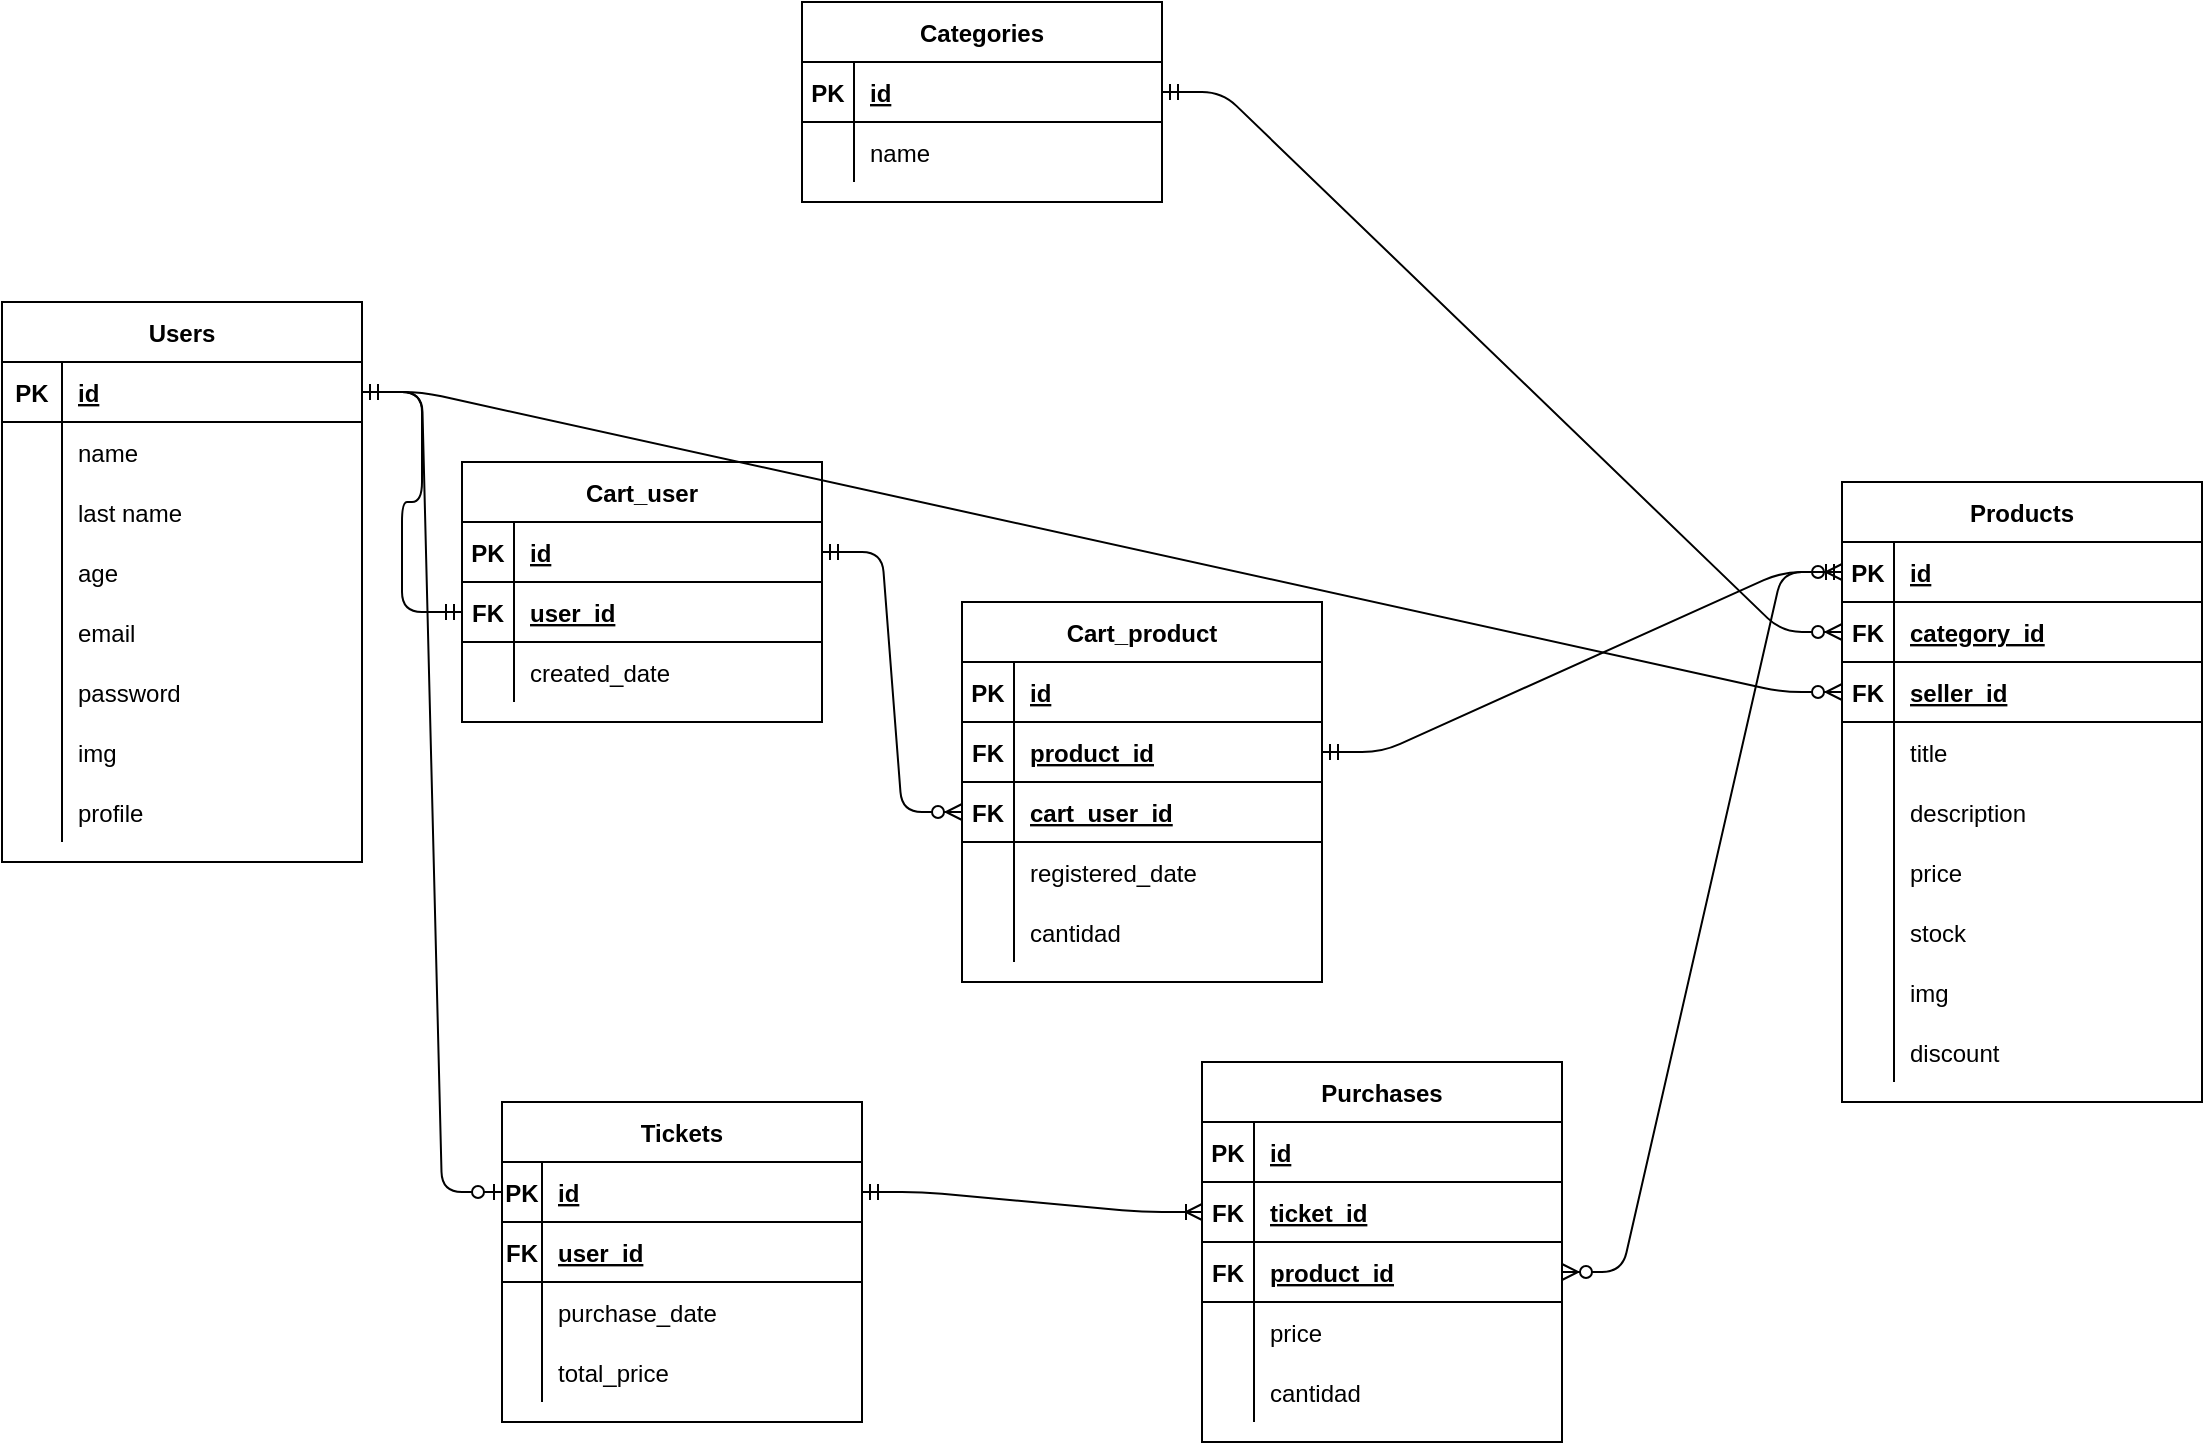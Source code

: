 <mxfile version="14.6.13" type="device"><diagram id="BDizMoRn0jmRBnhTDlwW" name="Página-1"><mxGraphModel dx="1540" dy="2139" grid="1" gridSize="10" guides="1" tooltips="1" connect="1" arrows="1" fold="1" page="1" pageScale="1" pageWidth="827" pageHeight="1169" math="0" shadow="0"><root><mxCell id="0"/><mxCell id="1" parent="0"/><mxCell id="TSbKXFSLGZrdtwRg3_cw-1" value="Users" style="shape=table;startSize=30;container=1;collapsible=1;childLayout=tableLayout;fixedRows=1;rowLines=0;fontStyle=1;align=center;resizeLast=1;" vertex="1" parent="1"><mxGeometry x="60" width="180" height="280" as="geometry"/></mxCell><mxCell id="TSbKXFSLGZrdtwRg3_cw-2" value="" style="shape=partialRectangle;collapsible=0;dropTarget=0;pointerEvents=0;fillColor=none;top=0;left=0;bottom=1;right=0;points=[[0,0.5],[1,0.5]];portConstraint=eastwest;" vertex="1" parent="TSbKXFSLGZrdtwRg3_cw-1"><mxGeometry y="30" width="180" height="30" as="geometry"/></mxCell><mxCell id="TSbKXFSLGZrdtwRg3_cw-3" value="PK" style="shape=partialRectangle;connectable=0;fillColor=none;top=0;left=0;bottom=0;right=0;fontStyle=1;overflow=hidden;" vertex="1" parent="TSbKXFSLGZrdtwRg3_cw-2"><mxGeometry width="30" height="30" as="geometry"/></mxCell><mxCell id="TSbKXFSLGZrdtwRg3_cw-4" value="id" style="shape=partialRectangle;connectable=0;fillColor=none;top=0;left=0;bottom=0;right=0;align=left;spacingLeft=6;fontStyle=5;overflow=hidden;" vertex="1" parent="TSbKXFSLGZrdtwRg3_cw-2"><mxGeometry x="30" width="150" height="30" as="geometry"/></mxCell><mxCell id="TSbKXFSLGZrdtwRg3_cw-5" value="" style="shape=partialRectangle;collapsible=0;dropTarget=0;pointerEvents=0;fillColor=none;top=0;left=0;bottom=0;right=0;points=[[0,0.5],[1,0.5]];portConstraint=eastwest;" vertex="1" parent="TSbKXFSLGZrdtwRg3_cw-1"><mxGeometry y="60" width="180" height="30" as="geometry"/></mxCell><mxCell id="TSbKXFSLGZrdtwRg3_cw-6" value="" style="shape=partialRectangle;connectable=0;fillColor=none;top=0;left=0;bottom=0;right=0;editable=1;overflow=hidden;" vertex="1" parent="TSbKXFSLGZrdtwRg3_cw-5"><mxGeometry width="30" height="30" as="geometry"/></mxCell><mxCell id="TSbKXFSLGZrdtwRg3_cw-7" value="name" style="shape=partialRectangle;connectable=0;fillColor=none;top=0;left=0;bottom=0;right=0;align=left;spacingLeft=6;overflow=hidden;" vertex="1" parent="TSbKXFSLGZrdtwRg3_cw-5"><mxGeometry x="30" width="150" height="30" as="geometry"/></mxCell><mxCell id="TSbKXFSLGZrdtwRg3_cw-8" value="" style="shape=partialRectangle;collapsible=0;dropTarget=0;pointerEvents=0;fillColor=none;top=0;left=0;bottom=0;right=0;points=[[0,0.5],[1,0.5]];portConstraint=eastwest;" vertex="1" parent="TSbKXFSLGZrdtwRg3_cw-1"><mxGeometry y="90" width="180" height="30" as="geometry"/></mxCell><mxCell id="TSbKXFSLGZrdtwRg3_cw-9" value="" style="shape=partialRectangle;connectable=0;fillColor=none;top=0;left=0;bottom=0;right=0;editable=1;overflow=hidden;" vertex="1" parent="TSbKXFSLGZrdtwRg3_cw-8"><mxGeometry width="30" height="30" as="geometry"/></mxCell><mxCell id="TSbKXFSLGZrdtwRg3_cw-10" value="last name" style="shape=partialRectangle;connectable=0;fillColor=none;top=0;left=0;bottom=0;right=0;align=left;spacingLeft=6;overflow=hidden;" vertex="1" parent="TSbKXFSLGZrdtwRg3_cw-8"><mxGeometry x="30" width="150" height="30" as="geometry"/></mxCell><mxCell id="TSbKXFSLGZrdtwRg3_cw-11" value="" style="shape=partialRectangle;collapsible=0;dropTarget=0;pointerEvents=0;fillColor=none;top=0;left=0;bottom=0;right=0;points=[[0,0.5],[1,0.5]];portConstraint=eastwest;" vertex="1" parent="TSbKXFSLGZrdtwRg3_cw-1"><mxGeometry y="120" width="180" height="30" as="geometry"/></mxCell><mxCell id="TSbKXFSLGZrdtwRg3_cw-12" value="" style="shape=partialRectangle;connectable=0;fillColor=none;top=0;left=0;bottom=0;right=0;editable=1;overflow=hidden;" vertex="1" parent="TSbKXFSLGZrdtwRg3_cw-11"><mxGeometry width="30" height="30" as="geometry"/></mxCell><mxCell id="TSbKXFSLGZrdtwRg3_cw-13" value="age" style="shape=partialRectangle;connectable=0;fillColor=none;top=0;left=0;bottom=0;right=0;align=left;spacingLeft=6;overflow=hidden;" vertex="1" parent="TSbKXFSLGZrdtwRg3_cw-11"><mxGeometry x="30" width="150" height="30" as="geometry"/></mxCell><mxCell id="TSbKXFSLGZrdtwRg3_cw-14" value="" style="shape=partialRectangle;collapsible=0;dropTarget=0;pointerEvents=0;fillColor=none;top=0;left=0;bottom=0;right=0;points=[[0,0.5],[1,0.5]];portConstraint=eastwest;" vertex="1" parent="TSbKXFSLGZrdtwRg3_cw-1"><mxGeometry y="150" width="180" height="30" as="geometry"/></mxCell><mxCell id="TSbKXFSLGZrdtwRg3_cw-15" value="" style="shape=partialRectangle;connectable=0;fillColor=none;top=0;left=0;bottom=0;right=0;editable=1;overflow=hidden;" vertex="1" parent="TSbKXFSLGZrdtwRg3_cw-14"><mxGeometry width="30" height="30" as="geometry"/></mxCell><mxCell id="TSbKXFSLGZrdtwRg3_cw-16" value="email" style="shape=partialRectangle;connectable=0;fillColor=none;top=0;left=0;bottom=0;right=0;align=left;spacingLeft=6;overflow=hidden;" vertex="1" parent="TSbKXFSLGZrdtwRg3_cw-14"><mxGeometry x="30" width="150" height="30" as="geometry"/></mxCell><mxCell id="TSbKXFSLGZrdtwRg3_cw-17" value="" style="shape=partialRectangle;collapsible=0;dropTarget=0;pointerEvents=0;fillColor=none;top=0;left=0;bottom=0;right=0;points=[[0,0.5],[1,0.5]];portConstraint=eastwest;" vertex="1" parent="TSbKXFSLGZrdtwRg3_cw-1"><mxGeometry y="180" width="180" height="30" as="geometry"/></mxCell><mxCell id="TSbKXFSLGZrdtwRg3_cw-18" value="" style="shape=partialRectangle;connectable=0;fillColor=none;top=0;left=0;bottom=0;right=0;editable=1;overflow=hidden;" vertex="1" parent="TSbKXFSLGZrdtwRg3_cw-17"><mxGeometry width="30" height="30" as="geometry"/></mxCell><mxCell id="TSbKXFSLGZrdtwRg3_cw-19" value="password" style="shape=partialRectangle;connectable=0;fillColor=none;top=0;left=0;bottom=0;right=0;align=left;spacingLeft=6;overflow=hidden;" vertex="1" parent="TSbKXFSLGZrdtwRg3_cw-17"><mxGeometry x="30" width="150" height="30" as="geometry"/></mxCell><mxCell id="TSbKXFSLGZrdtwRg3_cw-20" value="" style="shape=partialRectangle;collapsible=0;dropTarget=0;pointerEvents=0;fillColor=none;top=0;left=0;bottom=0;right=0;points=[[0,0.5],[1,0.5]];portConstraint=eastwest;" vertex="1" parent="TSbKXFSLGZrdtwRg3_cw-1"><mxGeometry y="210" width="180" height="30" as="geometry"/></mxCell><mxCell id="TSbKXFSLGZrdtwRg3_cw-21" value="" style="shape=partialRectangle;connectable=0;fillColor=none;top=0;left=0;bottom=0;right=0;editable=1;overflow=hidden;" vertex="1" parent="TSbKXFSLGZrdtwRg3_cw-20"><mxGeometry width="30" height="30" as="geometry"/></mxCell><mxCell id="TSbKXFSLGZrdtwRg3_cw-22" value="img" style="shape=partialRectangle;connectable=0;fillColor=none;top=0;left=0;bottom=0;right=0;align=left;spacingLeft=6;overflow=hidden;" vertex="1" parent="TSbKXFSLGZrdtwRg3_cw-20"><mxGeometry x="30" width="150" height="30" as="geometry"/></mxCell><mxCell id="TSbKXFSLGZrdtwRg3_cw-23" value="" style="shape=partialRectangle;collapsible=0;dropTarget=0;pointerEvents=0;fillColor=none;top=0;left=0;bottom=0;right=0;points=[[0,0.5],[1,0.5]];portConstraint=eastwest;" vertex="1" parent="TSbKXFSLGZrdtwRg3_cw-1"><mxGeometry y="240" width="180" height="30" as="geometry"/></mxCell><mxCell id="TSbKXFSLGZrdtwRg3_cw-24" value="" style="shape=partialRectangle;connectable=0;fillColor=none;top=0;left=0;bottom=0;right=0;editable=1;overflow=hidden;" vertex="1" parent="TSbKXFSLGZrdtwRg3_cw-23"><mxGeometry width="30" height="30" as="geometry"/></mxCell><mxCell id="TSbKXFSLGZrdtwRg3_cw-25" value="profile" style="shape=partialRectangle;connectable=0;fillColor=none;top=0;left=0;bottom=0;right=0;align=left;spacingLeft=6;overflow=hidden;" vertex="1" parent="TSbKXFSLGZrdtwRg3_cw-23"><mxGeometry x="30" width="150" height="30" as="geometry"/></mxCell><mxCell id="TSbKXFSLGZrdtwRg3_cw-26" value="Products" style="shape=table;startSize=30;container=1;collapsible=1;childLayout=tableLayout;fixedRows=1;rowLines=0;fontStyle=1;align=center;resizeLast=1;" vertex="1" parent="1"><mxGeometry x="980" y="90" width="180" height="310" as="geometry"/></mxCell><mxCell id="TSbKXFSLGZrdtwRg3_cw-27" value="" style="shape=partialRectangle;collapsible=0;dropTarget=0;pointerEvents=0;fillColor=none;top=0;left=0;bottom=1;right=0;points=[[0,0.5],[1,0.5]];portConstraint=eastwest;" vertex="1" parent="TSbKXFSLGZrdtwRg3_cw-26"><mxGeometry y="30" width="180" height="30" as="geometry"/></mxCell><mxCell id="TSbKXFSLGZrdtwRg3_cw-28" value="PK" style="shape=partialRectangle;connectable=0;fillColor=none;top=0;left=0;bottom=0;right=0;fontStyle=1;overflow=hidden;" vertex="1" parent="TSbKXFSLGZrdtwRg3_cw-27"><mxGeometry width="26" height="30" as="geometry"/></mxCell><mxCell id="TSbKXFSLGZrdtwRg3_cw-29" value="id" style="shape=partialRectangle;connectable=0;fillColor=none;top=0;left=0;bottom=0;right=0;align=left;spacingLeft=6;fontStyle=5;overflow=hidden;" vertex="1" parent="TSbKXFSLGZrdtwRg3_cw-27"><mxGeometry x="26" width="154" height="30" as="geometry"/></mxCell><mxCell id="TSbKXFSLGZrdtwRg3_cw-89" value="" style="shape=partialRectangle;collapsible=0;dropTarget=0;pointerEvents=0;fillColor=none;top=0;left=0;bottom=1;right=0;points=[[0,0.5],[1,0.5]];portConstraint=eastwest;" vertex="1" parent="TSbKXFSLGZrdtwRg3_cw-26"><mxGeometry y="60" width="180" height="30" as="geometry"/></mxCell><mxCell id="TSbKXFSLGZrdtwRg3_cw-90" value="FK" style="shape=partialRectangle;connectable=0;fillColor=none;top=0;left=0;bottom=0;right=0;fontStyle=1;overflow=hidden;" vertex="1" parent="TSbKXFSLGZrdtwRg3_cw-89"><mxGeometry width="26" height="30" as="geometry"/></mxCell><mxCell id="TSbKXFSLGZrdtwRg3_cw-91" value="category_id" style="shape=partialRectangle;connectable=0;fillColor=none;top=0;left=0;bottom=0;right=0;align=left;spacingLeft=6;fontStyle=5;overflow=hidden;" vertex="1" parent="TSbKXFSLGZrdtwRg3_cw-89"><mxGeometry x="26" width="154" height="30" as="geometry"/></mxCell><mxCell id="TSbKXFSLGZrdtwRg3_cw-111" value="" style="shape=partialRectangle;collapsible=0;dropTarget=0;pointerEvents=0;fillColor=none;top=0;left=0;bottom=1;right=0;points=[[0,0.5],[1,0.5]];portConstraint=eastwest;" vertex="1" parent="TSbKXFSLGZrdtwRg3_cw-26"><mxGeometry y="90" width="180" height="30" as="geometry"/></mxCell><mxCell id="TSbKXFSLGZrdtwRg3_cw-112" value="FK" style="shape=partialRectangle;connectable=0;fillColor=none;top=0;left=0;bottom=0;right=0;fontStyle=1;overflow=hidden;" vertex="1" parent="TSbKXFSLGZrdtwRg3_cw-111"><mxGeometry width="26" height="30" as="geometry"/></mxCell><mxCell id="TSbKXFSLGZrdtwRg3_cw-113" value="seller_id" style="shape=partialRectangle;connectable=0;fillColor=none;top=0;left=0;bottom=0;right=0;align=left;spacingLeft=6;fontStyle=5;overflow=hidden;" vertex="1" parent="TSbKXFSLGZrdtwRg3_cw-111"><mxGeometry x="26" width="154" height="30" as="geometry"/></mxCell><mxCell id="TSbKXFSLGZrdtwRg3_cw-30" value="" style="shape=partialRectangle;collapsible=0;dropTarget=0;pointerEvents=0;fillColor=none;top=0;left=0;bottom=0;right=0;points=[[0,0.5],[1,0.5]];portConstraint=eastwest;" vertex="1" parent="TSbKXFSLGZrdtwRg3_cw-26"><mxGeometry y="120" width="180" height="30" as="geometry"/></mxCell><mxCell id="TSbKXFSLGZrdtwRg3_cw-31" value="" style="shape=partialRectangle;connectable=0;fillColor=none;top=0;left=0;bottom=0;right=0;editable=1;overflow=hidden;" vertex="1" parent="TSbKXFSLGZrdtwRg3_cw-30"><mxGeometry width="26" height="30" as="geometry"/></mxCell><mxCell id="TSbKXFSLGZrdtwRg3_cw-32" value="title" style="shape=partialRectangle;connectable=0;fillColor=none;top=0;left=0;bottom=0;right=0;align=left;spacingLeft=6;overflow=hidden;" vertex="1" parent="TSbKXFSLGZrdtwRg3_cw-30"><mxGeometry x="26" width="154" height="30" as="geometry"/></mxCell><mxCell id="TSbKXFSLGZrdtwRg3_cw-33" value="" style="shape=partialRectangle;collapsible=0;dropTarget=0;pointerEvents=0;fillColor=none;top=0;left=0;bottom=0;right=0;points=[[0,0.5],[1,0.5]];portConstraint=eastwest;" vertex="1" parent="TSbKXFSLGZrdtwRg3_cw-26"><mxGeometry y="150" width="180" height="30" as="geometry"/></mxCell><mxCell id="TSbKXFSLGZrdtwRg3_cw-34" value="" style="shape=partialRectangle;connectable=0;fillColor=none;top=0;left=0;bottom=0;right=0;editable=1;overflow=hidden;" vertex="1" parent="TSbKXFSLGZrdtwRg3_cw-33"><mxGeometry width="26" height="30" as="geometry"/></mxCell><mxCell id="TSbKXFSLGZrdtwRg3_cw-35" value="description" style="shape=partialRectangle;connectable=0;fillColor=none;top=0;left=0;bottom=0;right=0;align=left;spacingLeft=6;overflow=hidden;" vertex="1" parent="TSbKXFSLGZrdtwRg3_cw-33"><mxGeometry x="26" width="154" height="30" as="geometry"/></mxCell><mxCell id="TSbKXFSLGZrdtwRg3_cw-36" value="" style="shape=partialRectangle;collapsible=0;dropTarget=0;pointerEvents=0;fillColor=none;top=0;left=0;bottom=0;right=0;points=[[0,0.5],[1,0.5]];portConstraint=eastwest;" vertex="1" parent="TSbKXFSLGZrdtwRg3_cw-26"><mxGeometry y="180" width="180" height="30" as="geometry"/></mxCell><mxCell id="TSbKXFSLGZrdtwRg3_cw-37" value="" style="shape=partialRectangle;connectable=0;fillColor=none;top=0;left=0;bottom=0;right=0;editable=1;overflow=hidden;" vertex="1" parent="TSbKXFSLGZrdtwRg3_cw-36"><mxGeometry width="26" height="30" as="geometry"/></mxCell><mxCell id="TSbKXFSLGZrdtwRg3_cw-38" value="price" style="shape=partialRectangle;connectable=0;fillColor=none;top=0;left=0;bottom=0;right=0;align=left;spacingLeft=6;overflow=hidden;" vertex="1" parent="TSbKXFSLGZrdtwRg3_cw-36"><mxGeometry x="26" width="154" height="30" as="geometry"/></mxCell><mxCell id="TSbKXFSLGZrdtwRg3_cw-39" value="" style="shape=partialRectangle;collapsible=0;dropTarget=0;pointerEvents=0;fillColor=none;top=0;left=0;bottom=0;right=0;points=[[0,0.5],[1,0.5]];portConstraint=eastwest;" vertex="1" parent="TSbKXFSLGZrdtwRg3_cw-26"><mxGeometry y="210" width="180" height="30" as="geometry"/></mxCell><mxCell id="TSbKXFSLGZrdtwRg3_cw-40" value="" style="shape=partialRectangle;connectable=0;fillColor=none;top=0;left=0;bottom=0;right=0;editable=1;overflow=hidden;" vertex="1" parent="TSbKXFSLGZrdtwRg3_cw-39"><mxGeometry width="26" height="30" as="geometry"/></mxCell><mxCell id="TSbKXFSLGZrdtwRg3_cw-41" value="stock" style="shape=partialRectangle;connectable=0;fillColor=none;top=0;left=0;bottom=0;right=0;align=left;spacingLeft=6;overflow=hidden;" vertex="1" parent="TSbKXFSLGZrdtwRg3_cw-39"><mxGeometry x="26" width="154" height="30" as="geometry"/></mxCell><mxCell id="TSbKXFSLGZrdtwRg3_cw-42" value="" style="shape=partialRectangle;collapsible=0;dropTarget=0;pointerEvents=0;fillColor=none;top=0;left=0;bottom=0;right=0;points=[[0,0.5],[1,0.5]];portConstraint=eastwest;" vertex="1" parent="TSbKXFSLGZrdtwRg3_cw-26"><mxGeometry y="240" width="180" height="30" as="geometry"/></mxCell><mxCell id="TSbKXFSLGZrdtwRg3_cw-43" value="" style="shape=partialRectangle;connectable=0;fillColor=none;top=0;left=0;bottom=0;right=0;editable=1;overflow=hidden;" vertex="1" parent="TSbKXFSLGZrdtwRg3_cw-42"><mxGeometry width="26" height="30" as="geometry"/></mxCell><mxCell id="TSbKXFSLGZrdtwRg3_cw-44" value="img" style="shape=partialRectangle;connectable=0;fillColor=none;top=0;left=0;bottom=0;right=0;align=left;spacingLeft=6;overflow=hidden;" vertex="1" parent="TSbKXFSLGZrdtwRg3_cw-42"><mxGeometry x="26" width="154" height="30" as="geometry"/></mxCell><mxCell id="TSbKXFSLGZrdtwRg3_cw-45" value="" style="shape=partialRectangle;collapsible=0;dropTarget=0;pointerEvents=0;fillColor=none;top=0;left=0;bottom=0;right=0;points=[[0,0.5],[1,0.5]];portConstraint=eastwest;" vertex="1" parent="TSbKXFSLGZrdtwRg3_cw-26"><mxGeometry y="270" width="180" height="30" as="geometry"/></mxCell><mxCell id="TSbKXFSLGZrdtwRg3_cw-46" value="" style="shape=partialRectangle;connectable=0;fillColor=none;top=0;left=0;bottom=0;right=0;editable=1;overflow=hidden;" vertex="1" parent="TSbKXFSLGZrdtwRg3_cw-45"><mxGeometry width="26" height="30" as="geometry"/></mxCell><mxCell id="TSbKXFSLGZrdtwRg3_cw-47" value="discount" style="shape=partialRectangle;connectable=0;fillColor=none;top=0;left=0;bottom=0;right=0;align=left;spacingLeft=6;overflow=hidden;" vertex="1" parent="TSbKXFSLGZrdtwRg3_cw-45"><mxGeometry x="26" width="154" height="30" as="geometry"/></mxCell><mxCell id="TSbKXFSLGZrdtwRg3_cw-54" value="Categories" style="shape=table;startSize=30;container=1;collapsible=1;childLayout=tableLayout;fixedRows=1;rowLines=0;fontStyle=1;align=center;resizeLast=1;" vertex="1" parent="1"><mxGeometry x="460" y="-150" width="180" height="100" as="geometry"/></mxCell><mxCell id="TSbKXFSLGZrdtwRg3_cw-55" value="" style="shape=partialRectangle;collapsible=0;dropTarget=0;pointerEvents=0;fillColor=none;top=0;left=0;bottom=1;right=0;points=[[0,0.5],[1,0.5]];portConstraint=eastwest;" vertex="1" parent="TSbKXFSLGZrdtwRg3_cw-54"><mxGeometry y="30" width="180" height="30" as="geometry"/></mxCell><mxCell id="TSbKXFSLGZrdtwRg3_cw-56" value="PK" style="shape=partialRectangle;connectable=0;fillColor=none;top=0;left=0;bottom=0;right=0;fontStyle=1;overflow=hidden;" vertex="1" parent="TSbKXFSLGZrdtwRg3_cw-55"><mxGeometry width="26" height="30" as="geometry"/></mxCell><mxCell id="TSbKXFSLGZrdtwRg3_cw-57" value="id" style="shape=partialRectangle;connectable=0;fillColor=none;top=0;left=0;bottom=0;right=0;align=left;spacingLeft=6;fontStyle=5;overflow=hidden;" vertex="1" parent="TSbKXFSLGZrdtwRg3_cw-55"><mxGeometry x="26" width="154" height="30" as="geometry"/></mxCell><mxCell id="TSbKXFSLGZrdtwRg3_cw-58" value="" style="shape=partialRectangle;collapsible=0;dropTarget=0;pointerEvents=0;fillColor=none;top=0;left=0;bottom=0;right=0;points=[[0,0.5],[1,0.5]];portConstraint=eastwest;" vertex="1" parent="TSbKXFSLGZrdtwRg3_cw-54"><mxGeometry y="60" width="180" height="30" as="geometry"/></mxCell><mxCell id="TSbKXFSLGZrdtwRg3_cw-59" value="" style="shape=partialRectangle;connectable=0;fillColor=none;top=0;left=0;bottom=0;right=0;editable=1;overflow=hidden;" vertex="1" parent="TSbKXFSLGZrdtwRg3_cw-58"><mxGeometry width="26" height="30" as="geometry"/></mxCell><mxCell id="TSbKXFSLGZrdtwRg3_cw-60" value="name" style="shape=partialRectangle;connectable=0;fillColor=none;top=0;left=0;bottom=0;right=0;align=left;spacingLeft=6;overflow=hidden;" vertex="1" parent="TSbKXFSLGZrdtwRg3_cw-58"><mxGeometry x="26" width="154" height="30" as="geometry"/></mxCell><mxCell id="TSbKXFSLGZrdtwRg3_cw-76" value="Cart_user" style="shape=table;startSize=30;container=1;collapsible=1;childLayout=tableLayout;fixedRows=1;rowLines=0;fontStyle=1;align=center;resizeLast=1;" vertex="1" parent="1"><mxGeometry x="290" y="80" width="180" height="130" as="geometry"/></mxCell><mxCell id="TSbKXFSLGZrdtwRg3_cw-77" value="" style="shape=partialRectangle;collapsible=0;dropTarget=0;pointerEvents=0;fillColor=none;top=0;left=0;bottom=1;right=0;points=[[0,0.5],[1,0.5]];portConstraint=eastwest;" vertex="1" parent="TSbKXFSLGZrdtwRg3_cw-76"><mxGeometry y="30" width="180" height="30" as="geometry"/></mxCell><mxCell id="TSbKXFSLGZrdtwRg3_cw-78" value="PK" style="shape=partialRectangle;connectable=0;fillColor=none;top=0;left=0;bottom=0;right=0;fontStyle=1;overflow=hidden;" vertex="1" parent="TSbKXFSLGZrdtwRg3_cw-77"><mxGeometry width="26" height="30" as="geometry"/></mxCell><mxCell id="TSbKXFSLGZrdtwRg3_cw-79" value="id" style="shape=partialRectangle;connectable=0;fillColor=none;top=0;left=0;bottom=0;right=0;align=left;spacingLeft=6;fontStyle=5;overflow=hidden;" vertex="1" parent="TSbKXFSLGZrdtwRg3_cw-77"><mxGeometry x="26" width="154" height="30" as="geometry"/></mxCell><mxCell id="TSbKXFSLGZrdtwRg3_cw-83" value="" style="shape=partialRectangle;collapsible=0;dropTarget=0;pointerEvents=0;fillColor=none;top=0;left=0;bottom=1;right=0;points=[[0,0.5],[1,0.5]];portConstraint=eastwest;" vertex="1" parent="TSbKXFSLGZrdtwRg3_cw-76"><mxGeometry y="60" width="180" height="30" as="geometry"/></mxCell><mxCell id="TSbKXFSLGZrdtwRg3_cw-84" value="FK" style="shape=partialRectangle;connectable=0;fillColor=none;top=0;left=0;bottom=0;right=0;fontStyle=1;overflow=hidden;" vertex="1" parent="TSbKXFSLGZrdtwRg3_cw-83"><mxGeometry width="26" height="30" as="geometry"/></mxCell><mxCell id="TSbKXFSLGZrdtwRg3_cw-85" value="user_id" style="shape=partialRectangle;connectable=0;fillColor=none;top=0;left=0;bottom=0;right=0;align=left;spacingLeft=6;fontStyle=5;overflow=hidden;" vertex="1" parent="TSbKXFSLGZrdtwRg3_cw-83"><mxGeometry x="26" width="154" height="30" as="geometry"/></mxCell><mxCell id="TSbKXFSLGZrdtwRg3_cw-80" value="" style="shape=partialRectangle;collapsible=0;dropTarget=0;pointerEvents=0;fillColor=none;top=0;left=0;bottom=0;right=0;points=[[0,0.5],[1,0.5]];portConstraint=eastwest;" vertex="1" parent="TSbKXFSLGZrdtwRg3_cw-76"><mxGeometry y="90" width="180" height="30" as="geometry"/></mxCell><mxCell id="TSbKXFSLGZrdtwRg3_cw-81" value="" style="shape=partialRectangle;connectable=0;fillColor=none;top=0;left=0;bottom=0;right=0;editable=1;overflow=hidden;" vertex="1" parent="TSbKXFSLGZrdtwRg3_cw-80"><mxGeometry width="26" height="30" as="geometry"/></mxCell><mxCell id="TSbKXFSLGZrdtwRg3_cw-82" value="created_date" style="shape=partialRectangle;connectable=0;fillColor=none;top=0;left=0;bottom=0;right=0;align=left;spacingLeft=6;overflow=hidden;" vertex="1" parent="TSbKXFSLGZrdtwRg3_cw-80"><mxGeometry x="26" width="154" height="30" as="geometry"/></mxCell><mxCell id="TSbKXFSLGZrdtwRg3_cw-92" value="Purchases" style="shape=table;startSize=30;container=1;collapsible=1;childLayout=tableLayout;fixedRows=1;rowLines=0;fontStyle=1;align=center;resizeLast=1;" vertex="1" parent="1"><mxGeometry x="660" y="380" width="180" height="190" as="geometry"/></mxCell><mxCell id="TSbKXFSLGZrdtwRg3_cw-93" value="" style="shape=partialRectangle;collapsible=0;dropTarget=0;pointerEvents=0;fillColor=none;top=0;left=0;bottom=1;right=0;points=[[0,0.5],[1,0.5]];portConstraint=eastwest;" vertex="1" parent="TSbKXFSLGZrdtwRg3_cw-92"><mxGeometry y="30" width="180" height="30" as="geometry"/></mxCell><mxCell id="TSbKXFSLGZrdtwRg3_cw-94" value="PK" style="shape=partialRectangle;connectable=0;fillColor=none;top=0;left=0;bottom=0;right=0;fontStyle=1;overflow=hidden;" vertex="1" parent="TSbKXFSLGZrdtwRg3_cw-93"><mxGeometry width="26" height="30" as="geometry"/></mxCell><mxCell id="TSbKXFSLGZrdtwRg3_cw-95" value="id" style="shape=partialRectangle;connectable=0;fillColor=none;top=0;left=0;bottom=0;right=0;align=left;spacingLeft=6;fontStyle=5;overflow=hidden;" vertex="1" parent="TSbKXFSLGZrdtwRg3_cw-93"><mxGeometry x="26" width="154" height="30" as="geometry"/></mxCell><mxCell id="TSbKXFSLGZrdtwRg3_cw-96" value="" style="shape=partialRectangle;collapsible=0;dropTarget=0;pointerEvents=0;fillColor=none;top=0;left=0;bottom=1;right=0;points=[[0,0.5],[1,0.5]];portConstraint=eastwest;" vertex="1" parent="TSbKXFSLGZrdtwRg3_cw-92"><mxGeometry y="60" width="180" height="30" as="geometry"/></mxCell><mxCell id="TSbKXFSLGZrdtwRg3_cw-97" value="FK" style="shape=partialRectangle;connectable=0;fillColor=none;top=0;left=0;bottom=0;right=0;fontStyle=1;overflow=hidden;" vertex="1" parent="TSbKXFSLGZrdtwRg3_cw-96"><mxGeometry width="26" height="30" as="geometry"/></mxCell><mxCell id="TSbKXFSLGZrdtwRg3_cw-98" value="ticket_id" style="shape=partialRectangle;connectable=0;fillColor=none;top=0;left=0;bottom=0;right=0;align=left;spacingLeft=6;fontStyle=5;overflow=hidden;" vertex="1" parent="TSbKXFSLGZrdtwRg3_cw-96"><mxGeometry x="26" width="154" height="30" as="geometry"/></mxCell><mxCell id="TSbKXFSLGZrdtwRg3_cw-99" value="" style="shape=partialRectangle;collapsible=0;dropTarget=0;pointerEvents=0;fillColor=none;top=0;left=0;bottom=1;right=0;points=[[0,0.5],[1,0.5]];portConstraint=eastwest;" vertex="1" parent="TSbKXFSLGZrdtwRg3_cw-92"><mxGeometry y="90" width="180" height="30" as="geometry"/></mxCell><mxCell id="TSbKXFSLGZrdtwRg3_cw-100" value="FK" style="shape=partialRectangle;connectable=0;fillColor=none;top=0;left=0;bottom=0;right=0;fontStyle=1;overflow=hidden;" vertex="1" parent="TSbKXFSLGZrdtwRg3_cw-99"><mxGeometry width="26" height="30" as="geometry"/></mxCell><mxCell id="TSbKXFSLGZrdtwRg3_cw-101" value="product_id" style="shape=partialRectangle;connectable=0;fillColor=none;top=0;left=0;bottom=0;right=0;align=left;spacingLeft=6;fontStyle=5;overflow=hidden;" vertex="1" parent="TSbKXFSLGZrdtwRg3_cw-99"><mxGeometry x="26" width="154" height="30" as="geometry"/></mxCell><mxCell id="TSbKXFSLGZrdtwRg3_cw-105" value="" style="shape=partialRectangle;collapsible=0;dropTarget=0;pointerEvents=0;fillColor=none;top=0;left=0;bottom=0;right=0;points=[[0,0.5],[1,0.5]];portConstraint=eastwest;" vertex="1" parent="TSbKXFSLGZrdtwRg3_cw-92"><mxGeometry y="120" width="180" height="30" as="geometry"/></mxCell><mxCell id="TSbKXFSLGZrdtwRg3_cw-106" value="" style="shape=partialRectangle;connectable=0;fillColor=none;top=0;left=0;bottom=0;right=0;editable=1;overflow=hidden;" vertex="1" parent="TSbKXFSLGZrdtwRg3_cw-105"><mxGeometry width="26" height="30" as="geometry"/></mxCell><mxCell id="TSbKXFSLGZrdtwRg3_cw-107" value="price" style="shape=partialRectangle;connectable=0;fillColor=none;top=0;left=0;bottom=0;right=0;align=left;spacingLeft=6;overflow=hidden;" vertex="1" parent="TSbKXFSLGZrdtwRg3_cw-105"><mxGeometry x="26" width="154" height="30" as="geometry"/></mxCell><mxCell id="TSbKXFSLGZrdtwRg3_cw-175" value="" style="shape=partialRectangle;collapsible=0;dropTarget=0;pointerEvents=0;fillColor=none;top=0;left=0;bottom=0;right=0;points=[[0,0.5],[1,0.5]];portConstraint=eastwest;" vertex="1" parent="TSbKXFSLGZrdtwRg3_cw-92"><mxGeometry y="150" width="180" height="30" as="geometry"/></mxCell><mxCell id="TSbKXFSLGZrdtwRg3_cw-176" value="" style="shape=partialRectangle;connectable=0;fillColor=none;top=0;left=0;bottom=0;right=0;editable=1;overflow=hidden;" vertex="1" parent="TSbKXFSLGZrdtwRg3_cw-175"><mxGeometry width="26" height="30" as="geometry"/></mxCell><mxCell id="TSbKXFSLGZrdtwRg3_cw-177" value="cantidad" style="shape=partialRectangle;connectable=0;fillColor=none;top=0;left=0;bottom=0;right=0;align=left;spacingLeft=6;overflow=hidden;" vertex="1" parent="TSbKXFSLGZrdtwRg3_cw-175"><mxGeometry x="26" width="154" height="30" as="geometry"/></mxCell><mxCell id="TSbKXFSLGZrdtwRg3_cw-114" value="Tickets" style="shape=table;startSize=30;container=1;collapsible=1;childLayout=tableLayout;fixedRows=1;rowLines=0;fontStyle=1;align=center;resizeLast=1;" vertex="1" parent="1"><mxGeometry x="310" y="400" width="180" height="160" as="geometry"/></mxCell><mxCell id="TSbKXFSLGZrdtwRg3_cw-115" value="" style="shape=partialRectangle;collapsible=0;dropTarget=0;pointerEvents=0;fillColor=none;top=0;left=0;bottom=1;right=0;points=[[0,0.5],[1,0.5]];portConstraint=eastwest;" vertex="1" parent="TSbKXFSLGZrdtwRg3_cw-114"><mxGeometry y="30" width="180" height="30" as="geometry"/></mxCell><mxCell id="TSbKXFSLGZrdtwRg3_cw-116" value="PK" style="shape=partialRectangle;connectable=0;fillColor=none;top=0;left=0;bottom=0;right=0;fontStyle=1;overflow=hidden;" vertex="1" parent="TSbKXFSLGZrdtwRg3_cw-115"><mxGeometry width="20" height="30" as="geometry"/></mxCell><mxCell id="TSbKXFSLGZrdtwRg3_cw-117" value="id" style="shape=partialRectangle;connectable=0;fillColor=none;top=0;left=0;bottom=0;right=0;align=left;spacingLeft=6;fontStyle=5;overflow=hidden;" vertex="1" parent="TSbKXFSLGZrdtwRg3_cw-115"><mxGeometry x="20" width="160" height="30" as="geometry"/></mxCell><mxCell id="TSbKXFSLGZrdtwRg3_cw-118" value="" style="shape=partialRectangle;collapsible=0;dropTarget=0;pointerEvents=0;fillColor=none;top=0;left=0;bottom=1;right=0;points=[[0,0.5],[1,0.5]];portConstraint=eastwest;" vertex="1" parent="TSbKXFSLGZrdtwRg3_cw-114"><mxGeometry y="60" width="180" height="30" as="geometry"/></mxCell><mxCell id="TSbKXFSLGZrdtwRg3_cw-119" value="FK" style="shape=partialRectangle;connectable=0;fillColor=none;top=0;left=0;bottom=0;right=0;fontStyle=1;overflow=hidden;" vertex="1" parent="TSbKXFSLGZrdtwRg3_cw-118"><mxGeometry width="20" height="30" as="geometry"/></mxCell><mxCell id="TSbKXFSLGZrdtwRg3_cw-120" value="user_id" style="shape=partialRectangle;connectable=0;fillColor=none;top=0;left=0;bottom=0;right=0;align=left;spacingLeft=6;fontStyle=5;overflow=hidden;" vertex="1" parent="TSbKXFSLGZrdtwRg3_cw-118"><mxGeometry x="20" width="160" height="30" as="geometry"/></mxCell><mxCell id="TSbKXFSLGZrdtwRg3_cw-124" value="" style="shape=partialRectangle;collapsible=0;dropTarget=0;pointerEvents=0;fillColor=none;top=0;left=0;bottom=0;right=0;points=[[0,0.5],[1,0.5]];portConstraint=eastwest;" vertex="1" parent="TSbKXFSLGZrdtwRg3_cw-114"><mxGeometry y="90" width="180" height="30" as="geometry"/></mxCell><mxCell id="TSbKXFSLGZrdtwRg3_cw-125" value="" style="shape=partialRectangle;connectable=0;fillColor=none;top=0;left=0;bottom=0;right=0;editable=1;overflow=hidden;" vertex="1" parent="TSbKXFSLGZrdtwRg3_cw-124"><mxGeometry width="20" height="30" as="geometry"/></mxCell><mxCell id="TSbKXFSLGZrdtwRg3_cw-126" value="purchase_date" style="shape=partialRectangle;connectable=0;fillColor=none;top=0;left=0;bottom=0;right=0;align=left;spacingLeft=6;overflow=hidden;" vertex="1" parent="TSbKXFSLGZrdtwRg3_cw-124"><mxGeometry x="20" width="160" height="30" as="geometry"/></mxCell><mxCell id="TSbKXFSLGZrdtwRg3_cw-127" value="" style="shape=partialRectangle;collapsible=0;dropTarget=0;pointerEvents=0;fillColor=none;top=0;left=0;bottom=0;right=0;points=[[0,0.5],[1,0.5]];portConstraint=eastwest;" vertex="1" parent="TSbKXFSLGZrdtwRg3_cw-114"><mxGeometry y="120" width="180" height="30" as="geometry"/></mxCell><mxCell id="TSbKXFSLGZrdtwRg3_cw-128" value="" style="shape=partialRectangle;connectable=0;fillColor=none;top=0;left=0;bottom=0;right=0;editable=1;overflow=hidden;" vertex="1" parent="TSbKXFSLGZrdtwRg3_cw-127"><mxGeometry width="20" height="30" as="geometry"/></mxCell><mxCell id="TSbKXFSLGZrdtwRg3_cw-129" value="total_price" style="shape=partialRectangle;connectable=0;fillColor=none;top=0;left=0;bottom=0;right=0;align=left;spacingLeft=6;overflow=hidden;" vertex="1" parent="TSbKXFSLGZrdtwRg3_cw-127"><mxGeometry x="20" width="160" height="30" as="geometry"/></mxCell><mxCell id="TSbKXFSLGZrdtwRg3_cw-131" value="" style="edgeStyle=entityRelationEdgeStyle;fontSize=12;html=1;endArrow=ERzeroToMany;startArrow=ERmandOne;exitX=1;exitY=0.5;exitDx=0;exitDy=0;entryX=0;entryY=0.5;entryDx=0;entryDy=0;" edge="1" parent="1" source="TSbKXFSLGZrdtwRg3_cw-2" target="TSbKXFSLGZrdtwRg3_cw-111"><mxGeometry width="100" height="100" relative="1" as="geometry"><mxPoint x="390" y="310" as="sourcePoint"/><mxPoint x="490" y="210" as="targetPoint"/></mxGeometry></mxCell><mxCell id="TSbKXFSLGZrdtwRg3_cw-132" value="" style="edgeStyle=entityRelationEdgeStyle;fontSize=12;html=1;endArrow=ERzeroToMany;startArrow=ERmandOne;exitX=1;exitY=0.5;exitDx=0;exitDy=0;entryX=0;entryY=0.5;entryDx=0;entryDy=0;" edge="1" parent="1" source="TSbKXFSLGZrdtwRg3_cw-55" target="TSbKXFSLGZrdtwRg3_cw-89"><mxGeometry width="100" height="100" relative="1" as="geometry"><mxPoint x="480" y="10" as="sourcePoint"/><mxPoint x="680" y="-40" as="targetPoint"/></mxGeometry></mxCell><mxCell id="TSbKXFSLGZrdtwRg3_cw-133" value="" style="edgeStyle=entityRelationEdgeStyle;fontSize=12;html=1;endArrow=ERzeroToOne;startArrow=ERmandOne;entryX=0;entryY=0.5;entryDx=0;entryDy=0;exitX=1;exitY=0.5;exitDx=0;exitDy=0;" edge="1" parent="1" source="TSbKXFSLGZrdtwRg3_cw-2" target="TSbKXFSLGZrdtwRg3_cw-115"><mxGeometry width="100" height="100" relative="1" as="geometry"><mxPoint x="280" y="440" as="sourcePoint"/><mxPoint x="380" y="340" as="targetPoint"/></mxGeometry></mxCell><mxCell id="TSbKXFSLGZrdtwRg3_cw-134" value="" style="edgeStyle=entityRelationEdgeStyle;fontSize=12;html=1;endArrow=ERoneToMany;startArrow=ERmandOne;entryX=0;entryY=0.5;entryDx=0;entryDy=0;exitX=1;exitY=0.5;exitDx=0;exitDy=0;" edge="1" parent="1" source="TSbKXFSLGZrdtwRg3_cw-115" target="TSbKXFSLGZrdtwRg3_cw-96"><mxGeometry width="100" height="100" relative="1" as="geometry"><mxPoint x="510" y="325" as="sourcePoint"/><mxPoint x="570" y="480" as="targetPoint"/></mxGeometry></mxCell><mxCell id="TSbKXFSLGZrdtwRg3_cw-135" value="" style="edgeStyle=entityRelationEdgeStyle;fontSize=12;html=1;endArrow=ERmandOne;startArrow=ERmandOne;exitX=1;exitY=0.5;exitDx=0;exitDy=0;entryX=0;entryY=0.5;entryDx=0;entryDy=0;" edge="1" parent="1" source="TSbKXFSLGZrdtwRg3_cw-2" target="TSbKXFSLGZrdtwRg3_cw-83"><mxGeometry width="100" height="100" relative="1" as="geometry"><mxPoint x="410" y="310" as="sourcePoint"/><mxPoint x="510" y="210" as="targetPoint"/></mxGeometry></mxCell><mxCell id="TSbKXFSLGZrdtwRg3_cw-136" value="Cart_product" style="shape=table;startSize=30;container=1;collapsible=1;childLayout=tableLayout;fixedRows=1;rowLines=0;fontStyle=1;align=center;resizeLast=1;" vertex="1" parent="1"><mxGeometry x="540" y="150" width="180" height="190" as="geometry"/></mxCell><mxCell id="TSbKXFSLGZrdtwRg3_cw-137" value="" style="shape=partialRectangle;collapsible=0;dropTarget=0;pointerEvents=0;fillColor=none;top=0;left=0;bottom=1;right=0;points=[[0,0.5],[1,0.5]];portConstraint=eastwest;" vertex="1" parent="TSbKXFSLGZrdtwRg3_cw-136"><mxGeometry y="30" width="180" height="30" as="geometry"/></mxCell><mxCell id="TSbKXFSLGZrdtwRg3_cw-138" value="PK" style="shape=partialRectangle;connectable=0;fillColor=none;top=0;left=0;bottom=0;right=0;fontStyle=1;overflow=hidden;" vertex="1" parent="TSbKXFSLGZrdtwRg3_cw-137"><mxGeometry width="26" height="30" as="geometry"/></mxCell><mxCell id="TSbKXFSLGZrdtwRg3_cw-139" value="id" style="shape=partialRectangle;connectable=0;fillColor=none;top=0;left=0;bottom=0;right=0;align=left;spacingLeft=6;fontStyle=5;overflow=hidden;" vertex="1" parent="TSbKXFSLGZrdtwRg3_cw-137"><mxGeometry x="26" width="154" height="30" as="geometry"/></mxCell><mxCell id="TSbKXFSLGZrdtwRg3_cw-165" value="" style="shape=partialRectangle;collapsible=0;dropTarget=0;pointerEvents=0;fillColor=none;top=0;left=0;bottom=1;right=0;points=[[0,0.5],[1,0.5]];portConstraint=eastwest;" vertex="1" parent="TSbKXFSLGZrdtwRg3_cw-136"><mxGeometry y="60" width="180" height="30" as="geometry"/></mxCell><mxCell id="TSbKXFSLGZrdtwRg3_cw-166" value="FK" style="shape=partialRectangle;connectable=0;fillColor=none;top=0;left=0;bottom=0;right=0;fontStyle=1;overflow=hidden;" vertex="1" parent="TSbKXFSLGZrdtwRg3_cw-165"><mxGeometry width="26" height="30" as="geometry"/></mxCell><mxCell id="TSbKXFSLGZrdtwRg3_cw-167" value="product_id" style="shape=partialRectangle;connectable=0;fillColor=none;top=0;left=0;bottom=0;right=0;align=left;spacingLeft=6;fontStyle=5;overflow=hidden;" vertex="1" parent="TSbKXFSLGZrdtwRg3_cw-165"><mxGeometry x="26" width="154" height="30" as="geometry"/></mxCell><mxCell id="TSbKXFSLGZrdtwRg3_cw-140" value="" style="shape=partialRectangle;collapsible=0;dropTarget=0;pointerEvents=0;fillColor=none;top=0;left=0;bottom=1;right=0;points=[[0,0.5],[1,0.5]];portConstraint=eastwest;" vertex="1" parent="TSbKXFSLGZrdtwRg3_cw-136"><mxGeometry y="90" width="180" height="30" as="geometry"/></mxCell><mxCell id="TSbKXFSLGZrdtwRg3_cw-141" value="FK" style="shape=partialRectangle;connectable=0;fillColor=none;top=0;left=0;bottom=0;right=0;fontStyle=1;overflow=hidden;" vertex="1" parent="TSbKXFSLGZrdtwRg3_cw-140"><mxGeometry width="26" height="30" as="geometry"/></mxCell><mxCell id="TSbKXFSLGZrdtwRg3_cw-142" value="cart_user_id" style="shape=partialRectangle;connectable=0;fillColor=none;top=0;left=0;bottom=0;right=0;align=left;spacingLeft=6;fontStyle=5;overflow=hidden;" vertex="1" parent="TSbKXFSLGZrdtwRg3_cw-140"><mxGeometry x="26" width="154" height="30" as="geometry"/></mxCell><mxCell id="TSbKXFSLGZrdtwRg3_cw-143" value="" style="shape=partialRectangle;collapsible=0;dropTarget=0;pointerEvents=0;fillColor=none;top=0;left=0;bottom=0;right=0;points=[[0,0.5],[1,0.5]];portConstraint=eastwest;" vertex="1" parent="TSbKXFSLGZrdtwRg3_cw-136"><mxGeometry y="120" width="180" height="30" as="geometry"/></mxCell><mxCell id="TSbKXFSLGZrdtwRg3_cw-144" value="" style="shape=partialRectangle;connectable=0;fillColor=none;top=0;left=0;bottom=0;right=0;editable=1;overflow=hidden;" vertex="1" parent="TSbKXFSLGZrdtwRg3_cw-143"><mxGeometry width="26" height="30" as="geometry"/></mxCell><mxCell id="TSbKXFSLGZrdtwRg3_cw-145" value="registered_date" style="shape=partialRectangle;connectable=0;fillColor=none;top=0;left=0;bottom=0;right=0;align=left;spacingLeft=6;overflow=hidden;" vertex="1" parent="TSbKXFSLGZrdtwRg3_cw-143"><mxGeometry x="26" width="154" height="30" as="geometry"/></mxCell><mxCell id="TSbKXFSLGZrdtwRg3_cw-172" value="" style="shape=partialRectangle;collapsible=0;dropTarget=0;pointerEvents=0;fillColor=none;top=0;left=0;bottom=0;right=0;points=[[0,0.5],[1,0.5]];portConstraint=eastwest;" vertex="1" parent="TSbKXFSLGZrdtwRg3_cw-136"><mxGeometry y="150" width="180" height="30" as="geometry"/></mxCell><mxCell id="TSbKXFSLGZrdtwRg3_cw-173" value="" style="shape=partialRectangle;connectable=0;fillColor=none;top=0;left=0;bottom=0;right=0;editable=1;overflow=hidden;" vertex="1" parent="TSbKXFSLGZrdtwRg3_cw-172"><mxGeometry width="26" height="30" as="geometry"/></mxCell><mxCell id="TSbKXFSLGZrdtwRg3_cw-174" value="cantidad" style="shape=partialRectangle;connectable=0;fillColor=none;top=0;left=0;bottom=0;right=0;align=left;spacingLeft=6;overflow=hidden;" vertex="1" parent="TSbKXFSLGZrdtwRg3_cw-172"><mxGeometry x="26" width="154" height="30" as="geometry"/></mxCell><mxCell id="TSbKXFSLGZrdtwRg3_cw-169" value="" style="edgeStyle=entityRelationEdgeStyle;fontSize=12;html=1;endArrow=ERzeroToMany;startArrow=ERmandOne;exitX=1;exitY=0.5;exitDx=0;exitDy=0;entryX=0;entryY=0.5;entryDx=0;entryDy=0;" edge="1" parent="1" source="TSbKXFSLGZrdtwRg3_cw-165" target="TSbKXFSLGZrdtwRg3_cw-27"><mxGeometry width="100" height="100" relative="1" as="geometry"><mxPoint x="600" y="280" as="sourcePoint"/><mxPoint x="700" y="180" as="targetPoint"/></mxGeometry></mxCell><mxCell id="TSbKXFSLGZrdtwRg3_cw-170" value="" style="edgeStyle=entityRelationEdgeStyle;fontSize=12;html=1;endArrow=ERzeroToMany;startArrow=ERmandOne;exitX=1;exitY=0.5;exitDx=0;exitDy=0;entryX=0;entryY=0.5;entryDx=0;entryDy=0;" edge="1" parent="1" source="TSbKXFSLGZrdtwRg3_cw-77" target="TSbKXFSLGZrdtwRg3_cw-140"><mxGeometry width="100" height="100" relative="1" as="geometry"><mxPoint x="570" y="290" as="sourcePoint"/><mxPoint x="670" y="190" as="targetPoint"/></mxGeometry></mxCell><mxCell id="TSbKXFSLGZrdtwRg3_cw-178" value="" style="edgeStyle=entityRelationEdgeStyle;fontSize=12;html=1;endArrow=ERzeroToMany;startArrow=ERmandOne;entryX=1;entryY=0.5;entryDx=0;entryDy=0;exitX=0;exitY=0.5;exitDx=0;exitDy=0;" edge="1" parent="1" source="TSbKXFSLGZrdtwRg3_cw-27" target="TSbKXFSLGZrdtwRg3_cw-99"><mxGeometry width="100" height="100" relative="1" as="geometry"><mxPoint x="930" y="310" as="sourcePoint"/><mxPoint x="920" y="420" as="targetPoint"/></mxGeometry></mxCell></root></mxGraphModel></diagram></mxfile>